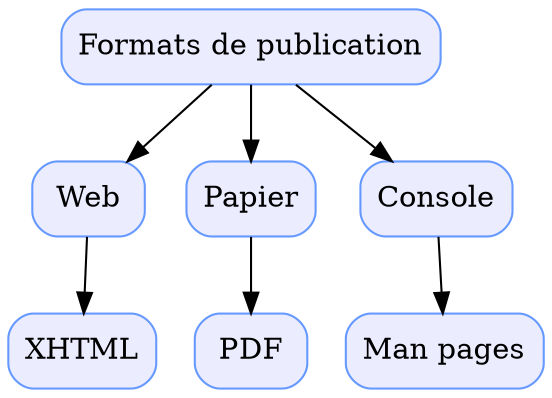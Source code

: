 digraph workflow{
node [shape=Mrecord, style=filled, color="#6699ff", fillcolor="#ececff"];
FormatP [label="Formats de publication"];
FormatP -> {Web Papier Console};
Web -> XHTML;
Papier -> PDF;
Console -> "Man pages";
}

